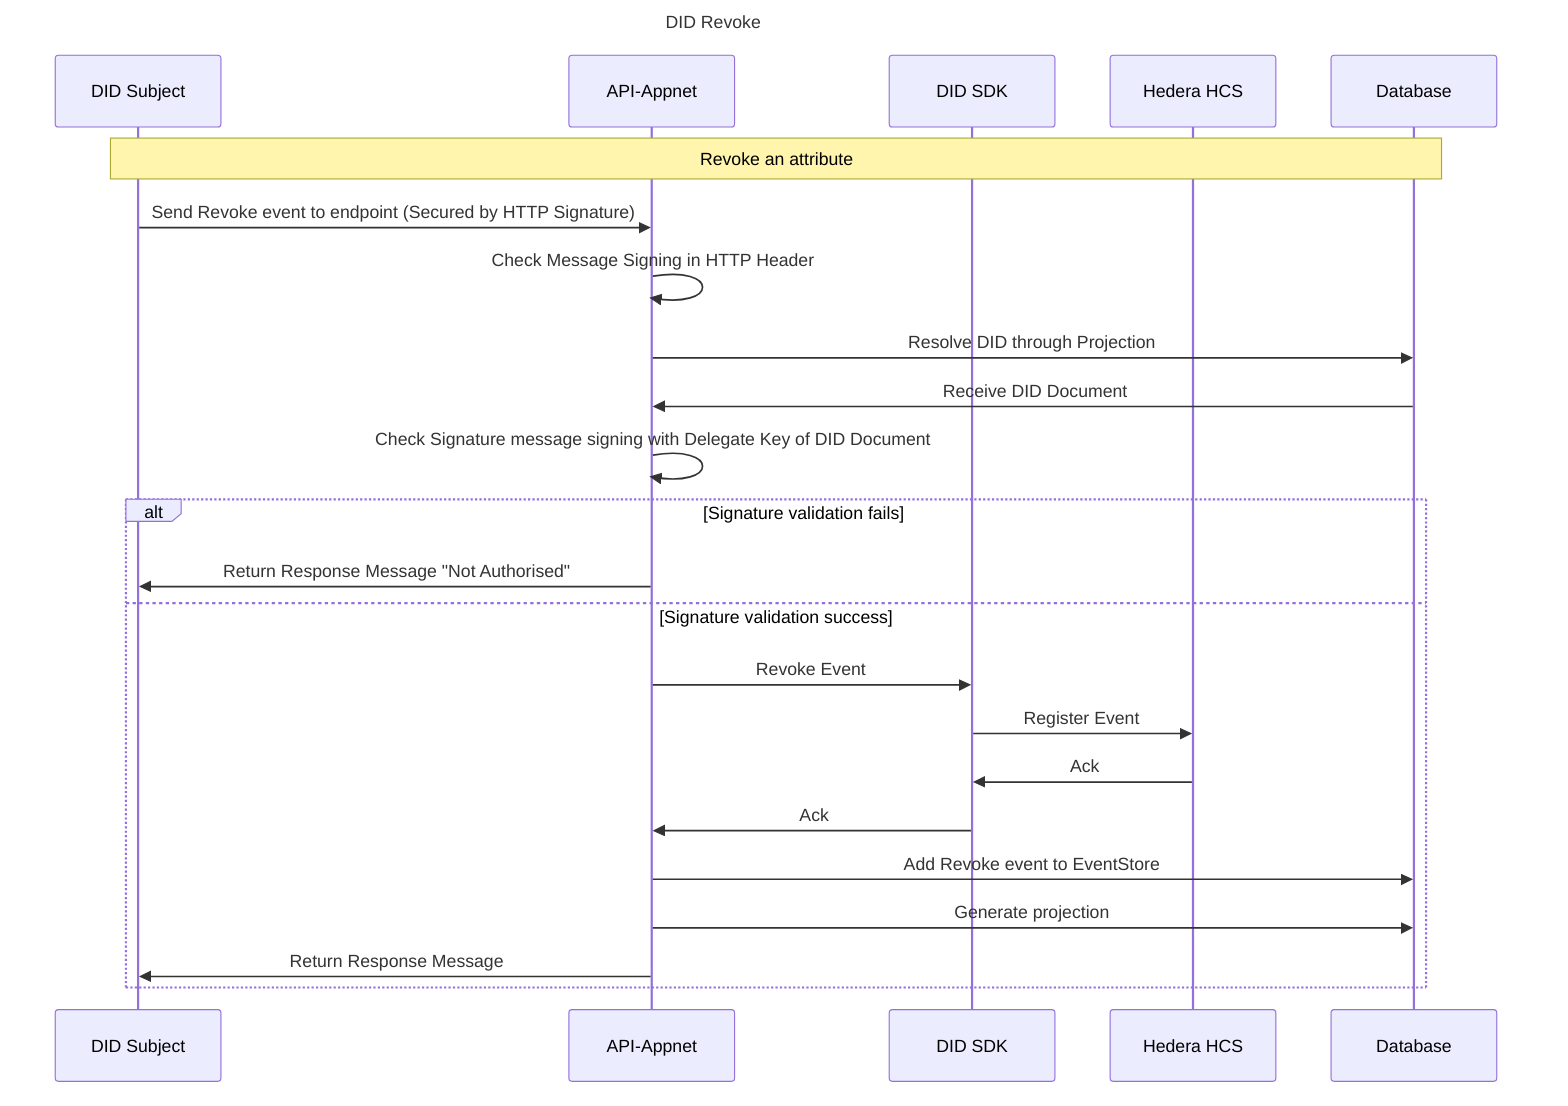 sequenceDiagram
Title: DID Revoke

participant Subject as DID Subject
participant API as API-Appnet
participant DIDSDK as DID SDK
participant HCS as Hedera HCS
participant Database as Database

note over Subject,Database: Revoke an attribute
Subject ->> API: Send Revoke event to endpoint (Secured by HTTP Signature)
API ->> API: Check Message Signing in HTTP Header
API ->> Database: Resolve DID through Projection
Database ->> API: Receive DID Document
API ->> API: Check Signature message signing with Delegate Key of DID Document
alt Signature validation fails
API ->> Subject: Return Response Message "Not Authorised"
else Signature validation success
API ->> DIDSDK:  Revoke Event
DIDSDK ->> HCS:  Register Event
HCS ->> DIDSDK: Ack
DIDSDK ->> API: Ack
API ->> Database: Add Revoke event to EventStore
API ->> Database: Generate projection
API ->> Subject: Return Response Message
end
